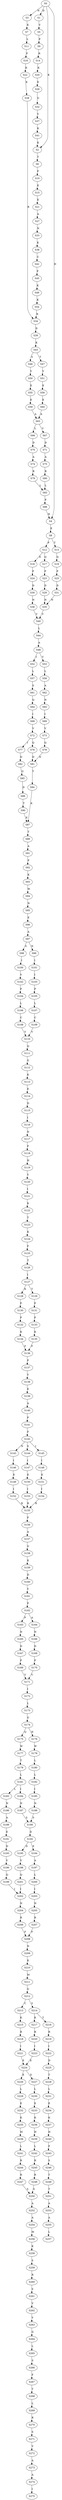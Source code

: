 strict digraph  {
	S0 -> S1 [ label = D ];
	S0 -> S2 [ label = K ];
	S0 -> S3 [ label = N ];
	S0 -> S4 [ label = H ];
	S1 -> S5 [ label = V ];
	S2 -> S6 [ label = T ];
	S3 -> S7 [ label = K ];
	S4 -> S8 [ label = E ];
	S5 -> S9 [ label = P ];
	S6 -> S10 [ label = F ];
	S7 -> S11 [ label = L ];
	S8 -> S12 [ label = P ];
	S8 -> S13 [ label = T ];
	S9 -> S14 [ label = R ];
	S10 -> S15 [ label = E ];
	S11 -> S16 [ label = F ];
	S12 -> S17 [ label = Q ];
	S12 -> S18 [ label = E ];
	S13 -> S19 [ label = Q ];
	S14 -> S20 [ label = K ];
	S15 -> S21 [ label = E ];
	S16 -> S22 [ label = K ];
	S17 -> S23 [ label = P ];
	S18 -> S24 [ label = P ];
	S19 -> S25 [ label = P ];
	S20 -> S26 [ label = E ];
	S21 -> S27 [ label = A ];
	S22 -> S28 [ label = K ];
	S23 -> S29 [ label = D ];
	S24 -> S30 [ label = D ];
	S25 -> S31 [ label = D ];
	S26 -> S32 [ label = G ];
	S27 -> S33 [ label = N ];
	S28 -> S34 [ label = R ];
	S29 -> S35 [ label = N ];
	S30 -> S36 [ label = N ];
	S31 -> S35 [ label = N ];
	S32 -> S37 [ label = Y ];
	S33 -> S38 [ label = K ];
	S34 -> S39 [ label = D ];
	S35 -> S40 [ label = V ];
	S36 -> S40 [ label = V ];
	S37 -> S41 [ label = K ];
	S38 -> S42 [ label = C ];
	S39 -> S43 [ label = K ];
	S40 -> S44 [ label = L ];
	S41 -> S2 [ label = K ];
	S42 -> S45 [ label = F ];
	S43 -> S46 [ label = S ];
	S43 -> S47 [ label = T ];
	S44 -> S48 [ label = A ];
	S45 -> S49 [ label = K ];
	S46 -> S50 [ label = Y ];
	S47 -> S51 [ label = Y ];
	S48 -> S52 [ label = I ];
	S48 -> S53 [ label = V ];
	S49 -> S54 [ label = K ];
	S50 -> S55 [ label = E ];
	S51 -> S56 [ label = E ];
	S52 -> S57 [ label = L ];
	S53 -> S58 [ label = L ];
	S54 -> S34 [ label = R ];
	S55 -> S59 [ label = E ];
	S56 -> S60 [ label = E ];
	S57 -> S61 [ label = S ];
	S58 -> S62 [ label = A ];
	S59 -> S63 [ label = A ];
	S60 -> S63 [ label = A ];
	S61 -> S64 [ label = Q ];
	S62 -> S65 [ label = N ];
	S63 -> S66 [ label = L ];
	S63 -> S67 [ label = V ];
	S64 -> S68 [ label = I ];
	S65 -> S69 [ label = I ];
	S66 -> S70 [ label = D ];
	S67 -> S71 [ label = D ];
	S68 -> S72 [ label = V ];
	S69 -> S73 [ label = V ];
	S70 -> S74 [ label = A ];
	S71 -> S75 [ label = A ];
	S72 -> S76 [ label = Q ];
	S72 -> S77 [ label = I ];
	S73 -> S78 [ label = Q ];
	S74 -> S79 [ label = R ];
	S75 -> S80 [ label = R ];
	S76 -> S81 [ label = D ];
	S77 -> S82 [ label = D ];
	S78 -> S81 [ label = D ];
	S79 -> S83 [ label = L ];
	S80 -> S83 [ label = L ];
	S81 -> S84 [ label = T ];
	S82 -> S85 [ label = Q ];
	S83 -> S86 [ label = P ];
	S84 -> S87 [ label = K ];
	S85 -> S88 [ label = D ];
	S86 -> S4 [ label = H ];
	S87 -> S89 [ label = T ];
	S88 -> S90 [ label = T ];
	S89 -> S91 [ label = A ];
	S90 -> S87 [ label = K ];
	S91 -> S92 [ label = P ];
	S92 -> S93 [ label = K ];
	S93 -> S94 [ label = W ];
	S94 -> S95 [ label = N ];
	S95 -> S96 [ label = E ];
	S96 -> S97 [ label = A ];
	S97 -> S98 [ label = S ];
	S97 -> S99 [ label = N ];
	S98 -> S100 [ label = I ];
	S99 -> S101 [ label = I ];
	S100 -> S102 [ label = V ];
	S101 -> S103 [ label = I ];
	S102 -> S104 [ label = P ];
	S103 -> S105 [ label = P ];
	S104 -> S106 [ label = L ];
	S105 -> S107 [ label = L ];
	S106 -> S108 [ label = C ];
	S107 -> S109 [ label = C ];
	S108 -> S110 [ label = V ];
	S109 -> S110 [ label = V ];
	S110 -> S111 [ label = Q ];
	S111 -> S112 [ label = G ];
	S112 -> S113 [ label = K ];
	S113 -> S114 [ label = E ];
	S114 -> S115 [ label = D ];
	S115 -> S116 [ label = I ];
	S116 -> S117 [ label = N ];
	S117 -> S118 [ label = P ];
	S118 -> S119 [ label = H ];
	S119 -> S120 [ label = Y ];
	S120 -> S121 [ label = I ];
	S121 -> S122 [ label = K ];
	S122 -> S123 [ label = T ];
	S123 -> S124 [ label = K ];
	S124 -> S125 [ label = F ];
	S125 -> S126 [ label = T ];
	S126 -> S127 [ label = I ];
	S127 -> S128 [ label = K ];
	S127 -> S129 [ label = T ];
	S128 -> S130 [ label = P ];
	S129 -> S131 [ label = P ];
	S130 -> S132 [ label = P ];
	S131 -> S133 [ label = P ];
	S132 -> S134 [ label = K ];
	S133 -> S135 [ label = K ];
	S134 -> S136 [ label = F ];
	S135 -> S136 [ label = F ];
	S136 -> S137 [ label = P ];
	S137 -> S138 [ label = Y ];
	S138 -> S139 [ label = E ];
	S139 -> S140 [ label = A ];
	S140 -> S141 [ label = P ];
	S141 -> S142 [ label = F ];
	S142 -> S143 [ label = N ];
	S142 -> S144 [ label = S ];
	S142 -> S145 [ label = I ];
	S143 -> S146 [ label = I ];
	S144 -> S147 [ label = I ];
	S145 -> S148 [ label = I ];
	S146 -> S149 [ label = E ];
	S147 -> S150 [ label = E ];
	S148 -> S151 [ label = E ];
	S149 -> S152 [ label = I ];
	S150 -> S153 [ label = I ];
	S151 -> S154 [ label = I ];
	S152 -> S155 [ label = R ];
	S153 -> S155 [ label = R ];
	S154 -> S155 [ label = R ];
	S155 -> S156 [ label = F ];
	S156 -> S157 [ label = A ];
	S157 -> S158 [ label = G ];
	S158 -> S159 [ label = K ];
	S159 -> S160 [ label = D ];
	S160 -> S161 [ label = Y ];
	S161 -> S162 [ label = P ];
	S162 -> S163 [ label = P ];
	S162 -> S164 [ label = A ];
	S163 -> S165 [ label = N ];
	S164 -> S166 [ label = N ];
	S165 -> S167 [ label = D ];
	S166 -> S168 [ label = D ];
	S167 -> S169 [ label = P ];
	S168 -> S170 [ label = P ];
	S169 -> S171 [ label = V ];
	S170 -> S171 [ label = V ];
	S171 -> S172 [ label = I ];
	S172 -> S173 [ label = L ];
	S173 -> S174 [ label = G ];
	S174 -> S175 [ label = Q ];
	S174 -> S176 [ label = H ];
	S175 -> S177 [ label = W ];
	S176 -> S178 [ label = W ];
	S177 -> S179 [ label = T ];
	S178 -> S180 [ label = L ];
	S179 -> S181 [ label = L ];
	S180 -> S182 [ label = L ];
	S181 -> S183 [ label = L ];
	S181 -> S184 [ label = I ];
	S182 -> S185 [ label = I ];
	S183 -> S186 [ label = N ];
	S184 -> S187 [ label = N ];
	S185 -> S188 [ label = N ];
	S186 -> S189 [ label = A ];
	S187 -> S190 [ label = S ];
	S188 -> S190 [ label = S ];
	S189 -> S191 [ label = E ];
	S190 -> S192 [ label = D ];
	S191 -> S193 [ label = D ];
	S192 -> S194 [ label = E ];
	S192 -> S195 [ label = D ];
	S193 -> S196 [ label = V ];
	S194 -> S197 [ label = A ];
	S195 -> S198 [ label = V ];
	S196 -> S199 [ label = Q ];
	S197 -> S200 [ label = L ];
	S198 -> S201 [ label = Q ];
	S199 -> S202 [ label = I ];
	S200 -> S203 [ label = I ];
	S201 -> S202 [ label = I ];
	S202 -> S204 [ label = N ];
	S203 -> S205 [ label = N ];
	S204 -> S206 [ label = R ];
	S205 -> S207 [ label = R ];
	S206 -> S208 [ label = F ];
	S207 -> S208 [ label = F ];
	S208 -> S209 [ label = N ];
	S209 -> S210 [ label = K ];
	S210 -> S211 [ label = M ];
	S211 -> S212 [ label = G ];
	S212 -> S213 [ label = C ];
	S212 -> S214 [ label = S ];
	S213 -> S215 [ label = K ];
	S214 -> S216 [ label = T ];
	S214 -> S217 [ label = K ];
	S215 -> S218 [ label = R ];
	S216 -> S219 [ label = R ];
	S217 -> S220 [ label = R ];
	S218 -> S221 [ label = I ];
	S219 -> S222 [ label = I ];
	S220 -> S223 [ label = I ];
	S221 -> S224 [ label = E ];
	S222 -> S225 [ label = D ];
	S223 -> S224 [ label = E ];
	S224 -> S226 [ label = E ];
	S224 -> S227 [ label = D ];
	S225 -> S228 [ label = T ];
	S226 -> S229 [ label = L ];
	S227 -> S230 [ label = L ];
	S228 -> S231 [ label = L ];
	S229 -> S232 [ label = E ];
	S230 -> S233 [ label = E ];
	S231 -> S234 [ label = E ];
	S232 -> S235 [ label = K ];
	S233 -> S236 [ label = K ];
	S234 -> S237 [ label = K ];
	S235 -> S238 [ label = M ];
	S236 -> S239 [ label = H ];
	S237 -> S240 [ label = H ];
	S238 -> S241 [ label = L ];
	S239 -> S242 [ label = L ];
	S240 -> S243 [ label = F ];
	S241 -> S244 [ label = R ];
	S242 -> S245 [ label = R ];
	S243 -> S246 [ label = S ];
	S244 -> S247 [ label = R ];
	S245 -> S248 [ label = R ];
	S246 -> S249 [ label = T ];
	S247 -> S250 [ label = S ];
	S248 -> S250 [ label = S ];
	S249 -> S251 [ label = T ];
	S250 -> S252 [ label = A ];
	S251 -> S253 [ label = A ];
	S252 -> S254 [ label = A ];
	S253 -> S255 [ label = A ];
	S254 -> S256 [ label = M ];
	S255 -> S257 [ label = L ];
	S256 -> S258 [ label = K ];
	S258 -> S259 [ label = S ];
	S259 -> S260 [ label = R ];
	S260 -> S261 [ label = S ];
	S261 -> S262 [ label = V ];
	S262 -> S263 [ label = V ];
	S263 -> S264 [ label = G ];
	S264 -> S265 [ label = L ];
	S265 -> S266 [ label = S ];
	S266 -> S267 [ label = F ];
	S267 -> S268 [ label = T ];
	S268 -> S269 [ label = L ];
	S269 -> S270 [ label = R ];
	S270 -> S271 [ label = S ];
	S271 -> S272 [ label = V ];
	S272 -> S273 [ label = A ];
	S273 -> S274 [ label = A ];
	S274 -> S275 [ label = I ];
}
